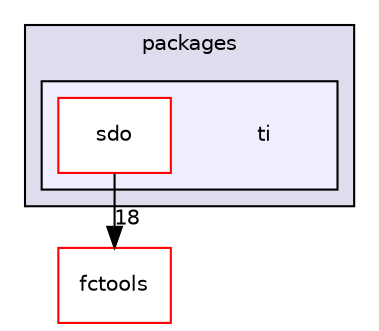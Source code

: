 digraph "ti" {
  compound=true
  node [ fontsize="10", fontname="Helvetica"];
  edge [ labelfontsize="10", labelfontname="Helvetica"];
  subgraph clusterdir_f85b1dbbc0b3a6caddfa49f9f1dc9df3 {
    graph [ bgcolor="#ddddee", pencolor="black", label="packages" fontname="Helvetica", fontsize="10", URL="dir_f85b1dbbc0b3a6caddfa49f9f1dc9df3.html"]
  subgraph clusterdir_4fe884c83462ae3b6732f2895fa85319 {
    graph [ bgcolor="#eeeeff", pencolor="black", label="" URL="dir_4fe884c83462ae3b6732f2895fa85319.html"];
    dir_4fe884c83462ae3b6732f2895fa85319 [shape=plaintext label="ti"];
    dir_8d2442e2e3d859a654f421cea11a8a8b [shape=box label="sdo" color="red" fillcolor="white" style="filled" URL="dir_8d2442e2e3d859a654f421cea11a8a8b.html"];
  }
  }
  dir_b29131faccb6cd84ad5696d291df0073 [shape=box label="fctools" fillcolor="white" style="filled" color="red" URL="dir_b29131faccb6cd84ad5696d291df0073.html"];
  dir_8d2442e2e3d859a654f421cea11a8a8b->dir_b29131faccb6cd84ad5696d291df0073 [headlabel="18", labeldistance=1.5 headhref="dir_000002_000007.html"];
}
